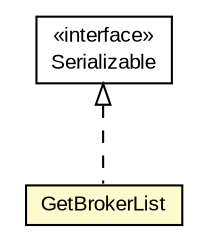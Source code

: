 #!/usr/local/bin/dot
#
# Class diagram 
# Generated by UMLGraph version R5_6-24-gf6e263 (http://www.umlgraph.org/)
#

digraph G {
	edge [fontname="arial",fontsize=10,labelfontname="arial",labelfontsize=10];
	node [fontname="arial",fontsize=10,shape=plaintext];
	nodesep=0.25;
	ranksep=0.5;
	// org.miloss.fgsms.services.interfaces.dataaccessservice.GetBrokerList
	c456385 [label=<<table title="org.miloss.fgsms.services.interfaces.dataaccessservice.GetBrokerList" border="0" cellborder="1" cellspacing="0" cellpadding="2" port="p" bgcolor="lemonChiffon" href="./GetBrokerList.html">
		<tr><td><table border="0" cellspacing="0" cellpadding="1">
<tr><td align="center" balign="center"> GetBrokerList </td></tr>
		</table></td></tr>
		</table>>, URL="./GetBrokerList.html", fontname="arial", fontcolor="black", fontsize=10.0];
	//org.miloss.fgsms.services.interfaces.dataaccessservice.GetBrokerList implements java.io.Serializable
	c457209:p -> c456385:p [dir=back,arrowtail=empty,style=dashed];
	// java.io.Serializable
	c457209 [label=<<table title="java.io.Serializable" border="0" cellborder="1" cellspacing="0" cellpadding="2" port="p" href="http://java.sun.com/j2se/1.4.2/docs/api/java/io/Serializable.html">
		<tr><td><table border="0" cellspacing="0" cellpadding="1">
<tr><td align="center" balign="center"> &#171;interface&#187; </td></tr>
<tr><td align="center" balign="center"> Serializable </td></tr>
		</table></td></tr>
		</table>>, URL="http://java.sun.com/j2se/1.4.2/docs/api/java/io/Serializable.html", fontname="arial", fontcolor="black", fontsize=10.0];
}

